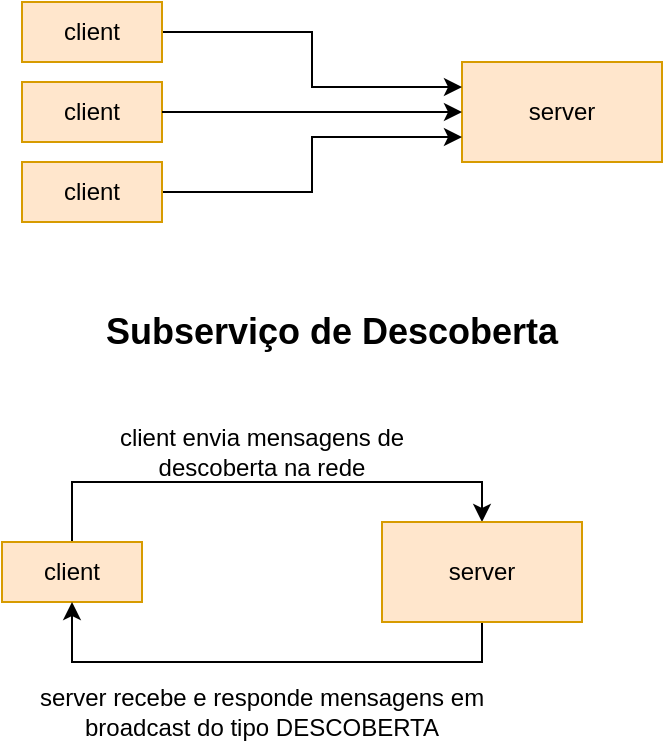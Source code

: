 <mxfile version="24.7.17">
  <diagram name="Page-1" id="rTkgLekItd1kvrhHSdm6">
    <mxGraphModel dx="819" dy="442" grid="1" gridSize="10" guides="1" tooltips="1" connect="1" arrows="1" fold="1" page="1" pageScale="1" pageWidth="850" pageHeight="1100" math="0" shadow="0">
      <root>
        <mxCell id="0" />
        <mxCell id="1" parent="0" />
        <mxCell id="CKjxsM17kLCs6-VL6U6W-5" value="" style="rounded=0;whiteSpace=wrap;html=1;fillColor=#ffe6cc;strokeColor=#d79b00;" vertex="1" parent="1">
          <mxGeometry x="320" y="430" width="100" height="50" as="geometry" />
        </mxCell>
        <mxCell id="CKjxsM17kLCs6-VL6U6W-6" value="server" style="text;html=1;align=center;verticalAlign=middle;whiteSpace=wrap;rounded=0;" vertex="1" parent="1">
          <mxGeometry x="340" y="440" width="60" height="30" as="geometry" />
        </mxCell>
        <mxCell id="CKjxsM17kLCs6-VL6U6W-14" style="edgeStyle=orthogonalEdgeStyle;rounded=0;orthogonalLoop=1;jettySize=auto;html=1;exitX=1;exitY=0.5;exitDx=0;exitDy=0;entryX=0;entryY=0.25;entryDx=0;entryDy=0;" edge="1" parent="1" source="CKjxsM17kLCs6-VL6U6W-8" target="CKjxsM17kLCs6-VL6U6W-5">
          <mxGeometry relative="1" as="geometry">
            <mxPoint x="310" y="440" as="targetPoint" />
          </mxGeometry>
        </mxCell>
        <mxCell id="CKjxsM17kLCs6-VL6U6W-8" value="" style="rounded=0;whiteSpace=wrap;html=1;fillColor=#ffe6cc;strokeColor=#d79b00;" vertex="1" parent="1">
          <mxGeometry x="100" y="400" width="70" height="30" as="geometry" />
        </mxCell>
        <mxCell id="CKjxsM17kLCs6-VL6U6W-9" value="client" style="text;html=1;align=center;verticalAlign=middle;whiteSpace=wrap;rounded=0;" vertex="1" parent="1">
          <mxGeometry x="120" y="410" width="30" height="10" as="geometry" />
        </mxCell>
        <mxCell id="CKjxsM17kLCs6-VL6U6W-10" value="" style="rounded=0;whiteSpace=wrap;html=1;fillColor=#ffe6cc;strokeColor=#d79b00;" vertex="1" parent="1">
          <mxGeometry x="100" y="440" width="70" height="30" as="geometry" />
        </mxCell>
        <mxCell id="CKjxsM17kLCs6-VL6U6W-11" value="client" style="text;html=1;align=center;verticalAlign=middle;whiteSpace=wrap;rounded=0;" vertex="1" parent="1">
          <mxGeometry x="120" y="450" width="30" height="10" as="geometry" />
        </mxCell>
        <mxCell id="CKjxsM17kLCs6-VL6U6W-16" style="edgeStyle=orthogonalEdgeStyle;rounded=0;orthogonalLoop=1;jettySize=auto;html=1;exitX=1;exitY=0.5;exitDx=0;exitDy=0;entryX=0;entryY=0.75;entryDx=0;entryDy=0;" edge="1" parent="1" source="CKjxsM17kLCs6-VL6U6W-12" target="CKjxsM17kLCs6-VL6U6W-5">
          <mxGeometry relative="1" as="geometry" />
        </mxCell>
        <mxCell id="CKjxsM17kLCs6-VL6U6W-12" value="" style="rounded=0;whiteSpace=wrap;html=1;fillColor=#ffe6cc;strokeColor=#d79b00;" vertex="1" parent="1">
          <mxGeometry x="100" y="480" width="70" height="30" as="geometry" />
        </mxCell>
        <mxCell id="CKjxsM17kLCs6-VL6U6W-13" value="client" style="text;html=1;align=center;verticalAlign=middle;whiteSpace=wrap;rounded=0;" vertex="1" parent="1">
          <mxGeometry x="120" y="490" width="30" height="10" as="geometry" />
        </mxCell>
        <mxCell id="CKjxsM17kLCs6-VL6U6W-15" style="edgeStyle=orthogonalEdgeStyle;rounded=0;orthogonalLoop=1;jettySize=auto;html=1;exitX=1;exitY=0.5;exitDx=0;exitDy=0;" edge="1" parent="1" source="CKjxsM17kLCs6-VL6U6W-10">
          <mxGeometry relative="1" as="geometry">
            <mxPoint x="320" y="455" as="targetPoint" />
          </mxGeometry>
        </mxCell>
        <mxCell id="CKjxsM17kLCs6-VL6U6W-19" value="&lt;b&gt;&lt;font style=&quot;font-size: 18px;&quot;&gt;Subserviço de Descoberta&lt;/font&gt;&lt;/b&gt;" style="text;html=1;align=center;verticalAlign=middle;whiteSpace=wrap;rounded=0;" vertex="1" parent="1">
          <mxGeometry x="140" y="550" width="230" height="30" as="geometry" />
        </mxCell>
        <mxCell id="CKjxsM17kLCs6-VL6U6W-27" style="edgeStyle=orthogonalEdgeStyle;rounded=0;orthogonalLoop=1;jettySize=auto;html=1;exitX=0.5;exitY=0;exitDx=0;exitDy=0;entryX=0.5;entryY=0;entryDx=0;entryDy=0;" edge="1" parent="1" source="CKjxsM17kLCs6-VL6U6W-20" target="CKjxsM17kLCs6-VL6U6W-22">
          <mxGeometry relative="1" as="geometry" />
        </mxCell>
        <mxCell id="CKjxsM17kLCs6-VL6U6W-20" value="" style="rounded=0;whiteSpace=wrap;html=1;fillColor=#ffe6cc;strokeColor=#d79b00;" vertex="1" parent="1">
          <mxGeometry x="90" y="670" width="70" height="30" as="geometry" />
        </mxCell>
        <mxCell id="CKjxsM17kLCs6-VL6U6W-21" value="client" style="text;html=1;align=center;verticalAlign=middle;whiteSpace=wrap;rounded=0;" vertex="1" parent="1">
          <mxGeometry x="110" y="680" width="30" height="10" as="geometry" />
        </mxCell>
        <mxCell id="CKjxsM17kLCs6-VL6U6W-26" style="edgeStyle=orthogonalEdgeStyle;rounded=0;orthogonalLoop=1;jettySize=auto;html=1;exitX=0.5;exitY=1;exitDx=0;exitDy=0;entryX=0.5;entryY=1;entryDx=0;entryDy=0;" edge="1" parent="1" source="CKjxsM17kLCs6-VL6U6W-22" target="CKjxsM17kLCs6-VL6U6W-20">
          <mxGeometry relative="1" as="geometry" />
        </mxCell>
        <mxCell id="CKjxsM17kLCs6-VL6U6W-22" value="" style="rounded=0;whiteSpace=wrap;html=1;fillColor=#ffe6cc;strokeColor=#d79b00;" vertex="1" parent="1">
          <mxGeometry x="280" y="660" width="100" height="50" as="geometry" />
        </mxCell>
        <mxCell id="CKjxsM17kLCs6-VL6U6W-23" value="server" style="text;html=1;align=center;verticalAlign=middle;whiteSpace=wrap;rounded=0;" vertex="1" parent="1">
          <mxGeometry x="300" y="670" width="60" height="30" as="geometry" />
        </mxCell>
        <mxCell id="CKjxsM17kLCs6-VL6U6W-25" value="client envia mensagens de descoberta na rede" style="text;html=1;align=center;verticalAlign=middle;whiteSpace=wrap;rounded=0;" vertex="1" parent="1">
          <mxGeometry x="140" y="620" width="160" height="10" as="geometry" />
        </mxCell>
        <mxCell id="CKjxsM17kLCs6-VL6U6W-29" value="server recebe e responde mensagens em broadcast do tipo DESCOBERTA" style="text;html=1;align=center;verticalAlign=middle;whiteSpace=wrap;rounded=0;" vertex="1" parent="1">
          <mxGeometry x="105" y="740" width="230" height="30" as="geometry" />
        </mxCell>
      </root>
    </mxGraphModel>
  </diagram>
</mxfile>
